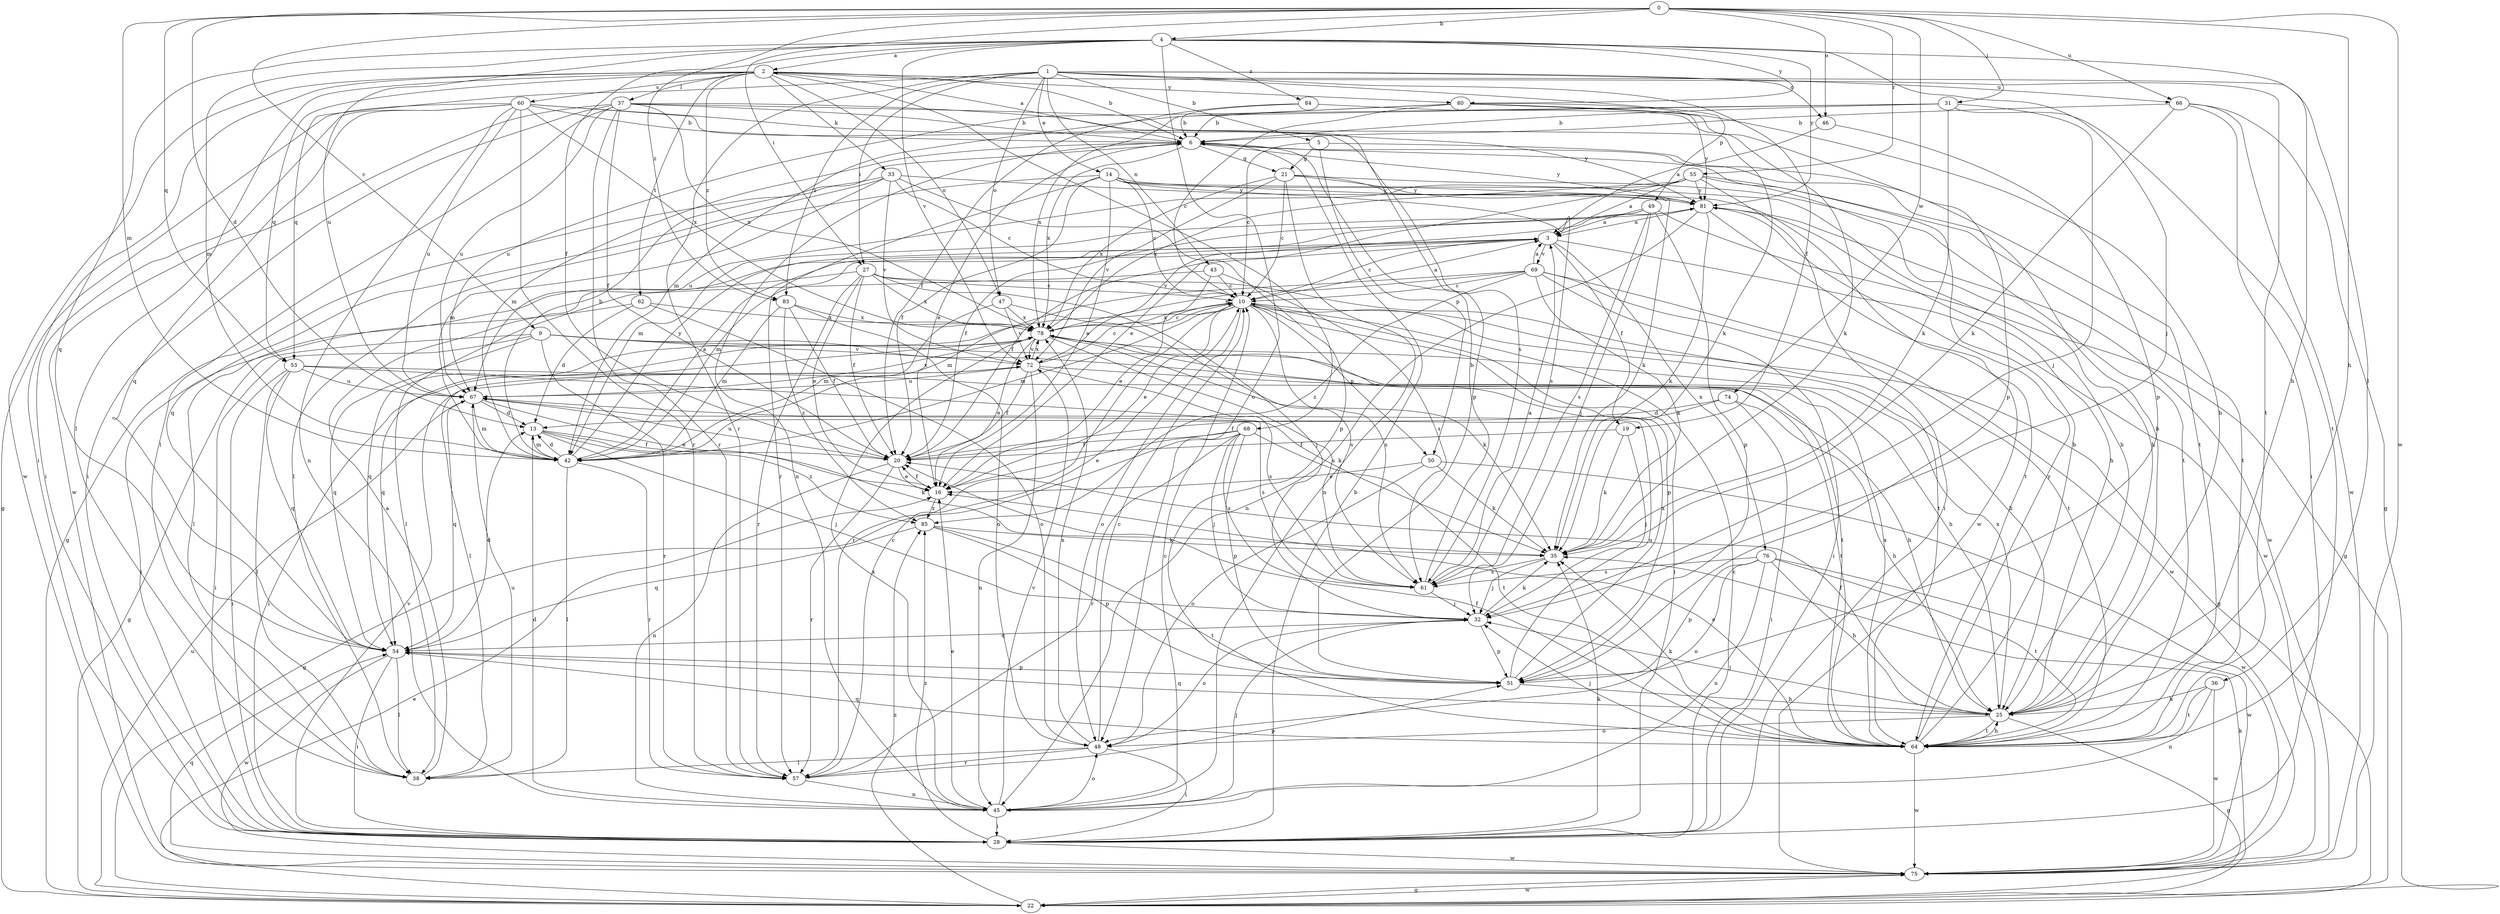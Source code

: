 strict digraph  {
0;
1;
2;
3;
4;
5;
6;
9;
10;
13;
14;
16;
19;
20;
21;
22;
25;
27;
28;
31;
32;
33;
35;
36;
37;
38;
42;
43;
45;
46;
47;
48;
49;
50;
51;
53;
54;
55;
57;
60;
61;
62;
64;
66;
67;
68;
69;
72;
74;
75;
76;
78;
80;
81;
83;
84;
85;
0 -> 4  [label=b];
0 -> 9  [label=c];
0 -> 13  [label=d];
0 -> 25  [label=h];
0 -> 27  [label=i];
0 -> 31  [label=j];
0 -> 42  [label=m];
0 -> 46  [label=o];
0 -> 53  [label=q];
0 -> 55  [label=r];
0 -> 66  [label=u];
0 -> 74  [label=w];
0 -> 75  [label=w];
0 -> 83  [label=z];
1 -> 5  [label=b];
1 -> 14  [label=e];
1 -> 19  [label=f];
1 -> 27  [label=i];
1 -> 36  [label=l];
1 -> 43  [label=n];
1 -> 46  [label=o];
1 -> 47  [label=o];
1 -> 49  [label=p];
1 -> 53  [label=q];
1 -> 57  [label=r];
1 -> 66  [label=u];
1 -> 83  [label=z];
2 -> 6  [label=b];
2 -> 28  [label=i];
2 -> 33  [label=k];
2 -> 37  [label=l];
2 -> 38  [label=l];
2 -> 47  [label=o];
2 -> 53  [label=q];
2 -> 60  [label=s];
2 -> 62  [label=t];
2 -> 64  [label=t];
2 -> 68  [label=v];
2 -> 75  [label=w];
2 -> 80  [label=y];
2 -> 83  [label=z];
3 -> 10  [label=c];
3 -> 19  [label=f];
3 -> 20  [label=f];
3 -> 42  [label=m];
3 -> 69  [label=v];
3 -> 75  [label=w];
3 -> 76  [label=x];
4 -> 2  [label=a];
4 -> 20  [label=f];
4 -> 25  [label=h];
4 -> 32  [label=j];
4 -> 42  [label=m];
4 -> 48  [label=o];
4 -> 54  [label=q];
4 -> 67  [label=u];
4 -> 72  [label=v];
4 -> 80  [label=y];
4 -> 81  [label=y];
4 -> 84  [label=z];
5 -> 10  [label=c];
5 -> 21  [label=g];
5 -> 50  [label=p];
5 -> 64  [label=t];
6 -> 2  [label=a];
6 -> 16  [label=e];
6 -> 21  [label=g];
6 -> 42  [label=m];
6 -> 45  [label=n];
6 -> 78  [label=x];
6 -> 81  [label=y];
9 -> 22  [label=g];
9 -> 25  [label=h];
9 -> 28  [label=i];
9 -> 54  [label=q];
9 -> 57  [label=r];
9 -> 64  [label=t];
9 -> 72  [label=v];
10 -> 3  [label=a];
10 -> 16  [label=e];
10 -> 22  [label=g];
10 -> 25  [label=h];
10 -> 28  [label=i];
10 -> 42  [label=m];
10 -> 48  [label=o];
10 -> 50  [label=p];
10 -> 51  [label=p];
10 -> 54  [label=q];
10 -> 57  [label=r];
10 -> 61  [label=s];
10 -> 78  [label=x];
13 -> 20  [label=f];
13 -> 32  [label=j];
13 -> 35  [label=k];
13 -> 42  [label=m];
13 -> 85  [label=z];
14 -> 10  [label=c];
14 -> 16  [label=e];
14 -> 20  [label=f];
14 -> 25  [label=h];
14 -> 38  [label=l];
14 -> 57  [label=r];
14 -> 61  [label=s];
14 -> 75  [label=w];
14 -> 81  [label=y];
16 -> 20  [label=f];
16 -> 85  [label=z];
19 -> 20  [label=f];
19 -> 32  [label=j];
19 -> 35  [label=k];
20 -> 16  [label=e];
20 -> 45  [label=n];
20 -> 57  [label=r];
20 -> 67  [label=u];
21 -> 10  [label=c];
21 -> 35  [label=k];
21 -> 45  [label=n];
21 -> 64  [label=t];
21 -> 72  [label=v];
21 -> 78  [label=x];
21 -> 81  [label=y];
22 -> 16  [label=e];
22 -> 35  [label=k];
22 -> 67  [label=u];
22 -> 75  [label=w];
22 -> 85  [label=z];
25 -> 6  [label=b];
25 -> 20  [label=f];
25 -> 22  [label=g];
25 -> 32  [label=j];
25 -> 48  [label=o];
25 -> 54  [label=q];
25 -> 64  [label=t];
25 -> 78  [label=x];
27 -> 10  [label=c];
27 -> 16  [label=e];
27 -> 20  [label=f];
27 -> 32  [label=j];
27 -> 38  [label=l];
27 -> 57  [label=r];
27 -> 64  [label=t];
27 -> 78  [label=x];
28 -> 6  [label=b];
28 -> 10  [label=c];
28 -> 35  [label=k];
28 -> 72  [label=v];
28 -> 75  [label=w];
28 -> 85  [label=z];
31 -> 6  [label=b];
31 -> 32  [label=j];
31 -> 35  [label=k];
31 -> 42  [label=m];
31 -> 64  [label=t];
31 -> 67  [label=u];
32 -> 35  [label=k];
32 -> 48  [label=o];
32 -> 51  [label=p];
32 -> 54  [label=q];
33 -> 10  [label=c];
33 -> 22  [label=g];
33 -> 42  [label=m];
33 -> 51  [label=p];
33 -> 54  [label=q];
33 -> 72  [label=v];
33 -> 81  [label=y];
35 -> 32  [label=j];
35 -> 61  [label=s];
36 -> 25  [label=h];
36 -> 45  [label=n];
36 -> 64  [label=t];
36 -> 75  [label=w];
37 -> 6  [label=b];
37 -> 20  [label=f];
37 -> 28  [label=i];
37 -> 35  [label=k];
37 -> 38  [label=l];
37 -> 51  [label=p];
37 -> 57  [label=r];
37 -> 67  [label=u];
37 -> 75  [label=w];
37 -> 78  [label=x];
38 -> 3  [label=a];
38 -> 67  [label=u];
42 -> 3  [label=a];
42 -> 6  [label=b];
42 -> 13  [label=d];
42 -> 38  [label=l];
42 -> 57  [label=r];
42 -> 81  [label=y];
43 -> 10  [label=c];
43 -> 16  [label=e];
43 -> 38  [label=l];
43 -> 61  [label=s];
45 -> 10  [label=c];
45 -> 13  [label=d];
45 -> 16  [label=e];
45 -> 28  [label=i];
45 -> 32  [label=j];
45 -> 48  [label=o];
45 -> 72  [label=v];
45 -> 78  [label=x];
46 -> 3  [label=a];
46 -> 51  [label=p];
47 -> 42  [label=m];
47 -> 61  [label=s];
47 -> 72  [label=v];
47 -> 78  [label=x];
48 -> 10  [label=c];
48 -> 28  [label=i];
48 -> 38  [label=l];
48 -> 57  [label=r];
48 -> 78  [label=x];
49 -> 3  [label=a];
49 -> 20  [label=f];
49 -> 22  [label=g];
49 -> 32  [label=j];
49 -> 42  [label=m];
49 -> 51  [label=p];
49 -> 61  [label=s];
50 -> 16  [label=e];
50 -> 35  [label=k];
50 -> 48  [label=o];
50 -> 75  [label=w];
51 -> 25  [label=h];
51 -> 67  [label=u];
51 -> 78  [label=x];
53 -> 25  [label=h];
53 -> 28  [label=i];
53 -> 35  [label=k];
53 -> 38  [label=l];
53 -> 54  [label=q];
53 -> 67  [label=u];
54 -> 13  [label=d];
54 -> 28  [label=i];
54 -> 38  [label=l];
54 -> 51  [label=p];
54 -> 75  [label=w];
55 -> 3  [label=a];
55 -> 16  [label=e];
55 -> 25  [label=h];
55 -> 28  [label=i];
55 -> 64  [label=t];
55 -> 67  [label=u];
55 -> 78  [label=x];
55 -> 81  [label=y];
57 -> 10  [label=c];
57 -> 45  [label=n];
57 -> 51  [label=p];
60 -> 6  [label=b];
60 -> 22  [label=g];
60 -> 28  [label=i];
60 -> 45  [label=n];
60 -> 54  [label=q];
60 -> 57  [label=r];
60 -> 61  [label=s];
60 -> 67  [label=u];
60 -> 78  [label=x];
60 -> 81  [label=y];
61 -> 3  [label=a];
61 -> 6  [label=b];
61 -> 32  [label=j];
62 -> 13  [label=d];
62 -> 28  [label=i];
62 -> 48  [label=o];
62 -> 78  [label=x];
64 -> 6  [label=b];
64 -> 16  [label=e];
64 -> 20  [label=f];
64 -> 25  [label=h];
64 -> 32  [label=j];
64 -> 35  [label=k];
64 -> 54  [label=q];
64 -> 75  [label=w];
64 -> 78  [label=x];
64 -> 81  [label=y];
66 -> 6  [label=b];
66 -> 22  [label=g];
66 -> 28  [label=i];
66 -> 35  [label=k];
66 -> 75  [label=w];
67 -> 13  [label=d];
67 -> 16  [label=e];
67 -> 42  [label=m];
67 -> 54  [label=q];
67 -> 61  [label=s];
67 -> 78  [label=x];
68 -> 16  [label=e];
68 -> 20  [label=f];
68 -> 22  [label=g];
68 -> 32  [label=j];
68 -> 51  [label=p];
68 -> 57  [label=r];
68 -> 61  [label=s];
68 -> 64  [label=t];
69 -> 3  [label=a];
69 -> 10  [label=c];
69 -> 28  [label=i];
69 -> 35  [label=k];
69 -> 42  [label=m];
69 -> 64  [label=t];
69 -> 75  [label=w];
69 -> 78  [label=x];
69 -> 85  [label=z];
72 -> 10  [label=c];
72 -> 20  [label=f];
72 -> 28  [label=i];
72 -> 45  [label=n];
72 -> 61  [label=s];
72 -> 64  [label=t];
72 -> 67  [label=u];
72 -> 78  [label=x];
74 -> 13  [label=d];
74 -> 20  [label=f];
74 -> 25  [label=h];
74 -> 28  [label=i];
75 -> 22  [label=g];
75 -> 54  [label=q];
76 -> 25  [label=h];
76 -> 45  [label=n];
76 -> 48  [label=o];
76 -> 51  [label=p];
76 -> 61  [label=s];
76 -> 64  [label=t];
76 -> 75  [label=w];
78 -> 10  [label=c];
78 -> 16  [label=e];
78 -> 35  [label=k];
78 -> 38  [label=l];
78 -> 54  [label=q];
78 -> 61  [label=s];
78 -> 72  [label=v];
80 -> 6  [label=b];
80 -> 10  [label=c];
80 -> 25  [label=h];
80 -> 51  [label=p];
80 -> 78  [label=x];
80 -> 81  [label=y];
81 -> 3  [label=a];
81 -> 25  [label=h];
81 -> 35  [label=k];
81 -> 45  [label=n];
81 -> 64  [label=t];
81 -> 72  [label=v];
81 -> 75  [label=w];
83 -> 20  [label=f];
83 -> 42  [label=m];
83 -> 48  [label=o];
83 -> 78  [label=x];
83 -> 85  [label=z];
84 -> 6  [label=b];
84 -> 20  [label=f];
84 -> 35  [label=k];
85 -> 35  [label=k];
85 -> 51  [label=p];
85 -> 54  [label=q];
85 -> 64  [label=t];
}
